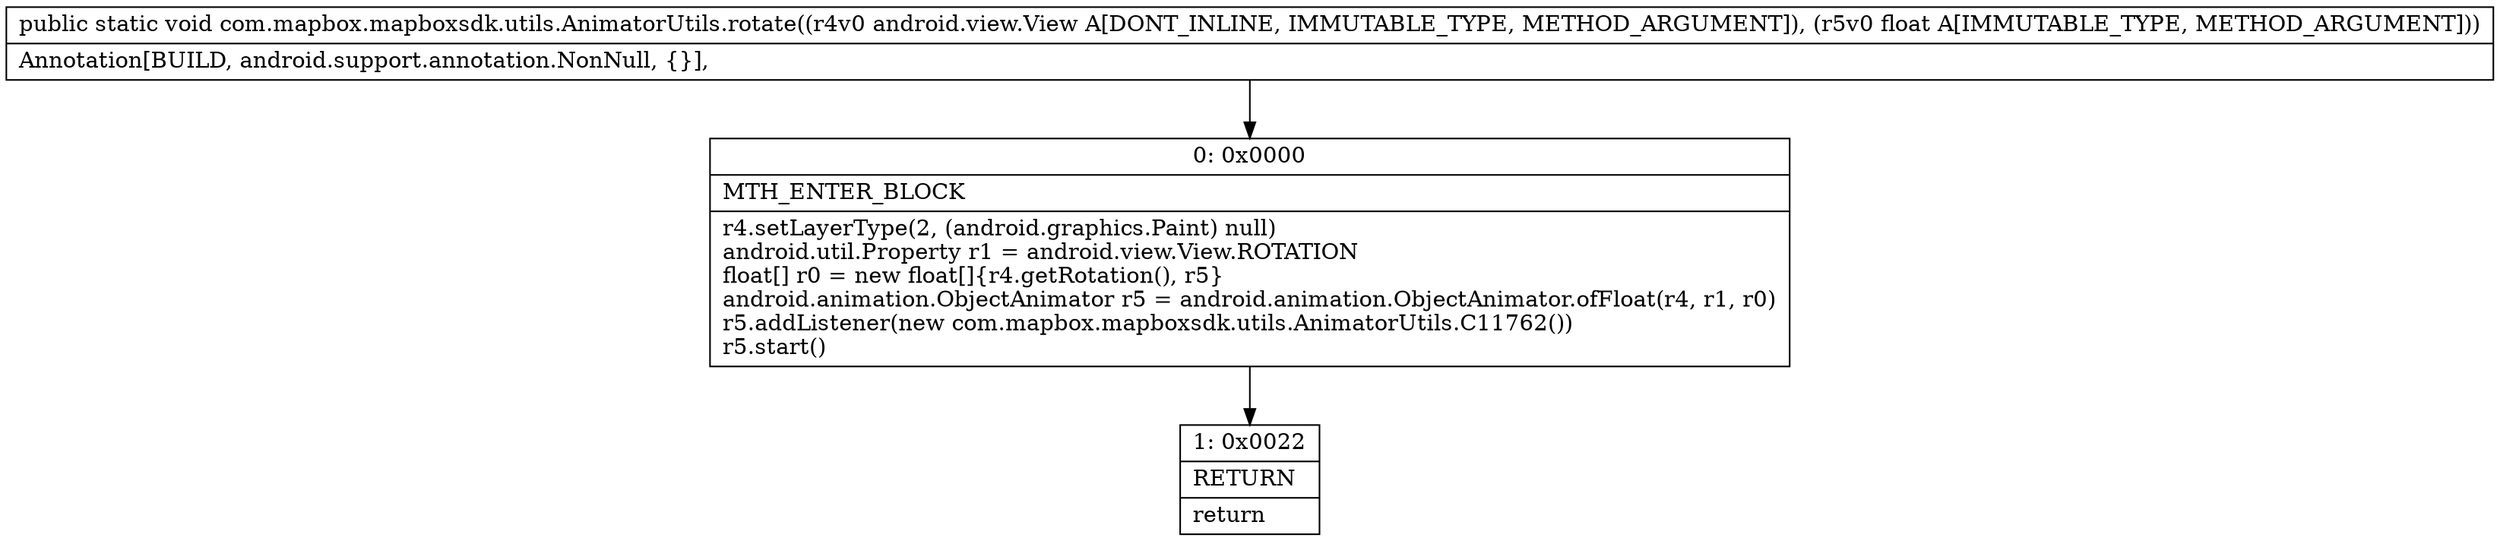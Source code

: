digraph "CFG forcom.mapbox.mapboxsdk.utils.AnimatorUtils.rotate(Landroid\/view\/View;F)V" {
Node_0 [shape=record,label="{0\:\ 0x0000|MTH_ENTER_BLOCK\l|r4.setLayerType(2, (android.graphics.Paint) null)\landroid.util.Property r1 = android.view.View.ROTATION\lfloat[] r0 = new float[]\{r4.getRotation(), r5\}\landroid.animation.ObjectAnimator r5 = android.animation.ObjectAnimator.ofFloat(r4, r1, r0)\lr5.addListener(new com.mapbox.mapboxsdk.utils.AnimatorUtils.C11762())\lr5.start()\l}"];
Node_1 [shape=record,label="{1\:\ 0x0022|RETURN\l|return\l}"];
MethodNode[shape=record,label="{public static void com.mapbox.mapboxsdk.utils.AnimatorUtils.rotate((r4v0 android.view.View A[DONT_INLINE, IMMUTABLE_TYPE, METHOD_ARGUMENT]), (r5v0 float A[IMMUTABLE_TYPE, METHOD_ARGUMENT]))  | Annotation[BUILD, android.support.annotation.NonNull, \{\}], \l}"];
MethodNode -> Node_0;
Node_0 -> Node_1;
}

